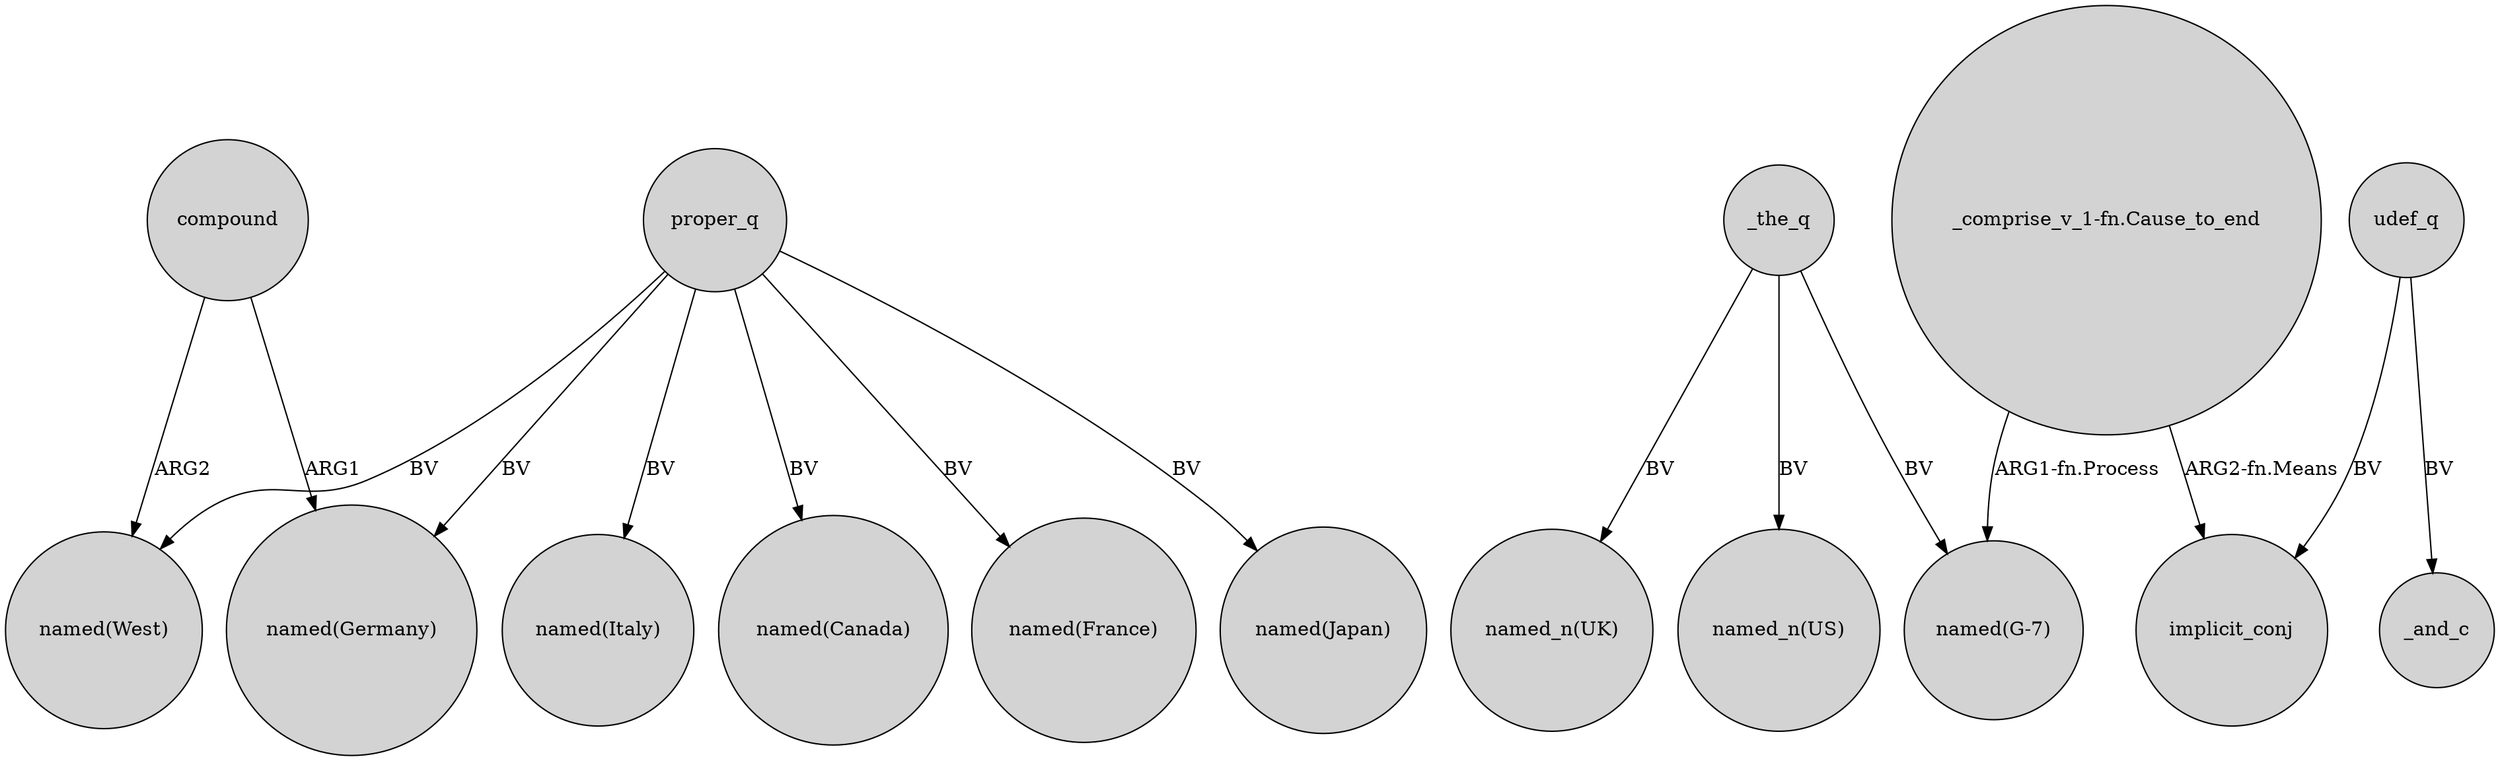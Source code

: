 digraph {
	node [shape=circle style=filled]
	compound -> "named(West)" [label=ARG2]
	proper_q -> "named(France)" [label=BV]
	compound -> "named(Germany)" [label=ARG1]
	_the_q -> "named_n(UK)" [label=BV]
	_the_q -> "named(G-7)" [label=BV]
	udef_q -> _and_c [label=BV]
	proper_q -> "named(Japan)" [label=BV]
	_the_q -> "named_n(US)" [label=BV]
	proper_q -> "named(West)" [label=BV]
	"_comprise_v_1-fn.Cause_to_end" -> implicit_conj [label="ARG2-fn.Means"]
	"_comprise_v_1-fn.Cause_to_end" -> "named(G-7)" [label="ARG1-fn.Process"]
	udef_q -> implicit_conj [label=BV]
	proper_q -> "named(Italy)" [label=BV]
	proper_q -> "named(Germany)" [label=BV]
	proper_q -> "named(Canada)" [label=BV]
}
